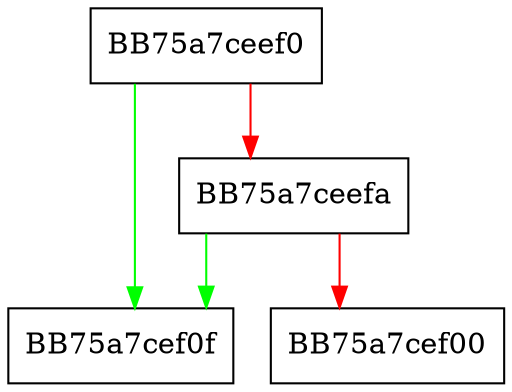 digraph match_buffer_end {
  node [shape="box"];
  graph [splines=ortho];
  BB75a7ceef0 -> BB75a7cef0f [color="green"];
  BB75a7ceef0 -> BB75a7ceefa [color="red"];
  BB75a7ceefa -> BB75a7cef0f [color="green"];
  BB75a7ceefa -> BB75a7cef00 [color="red"];
}